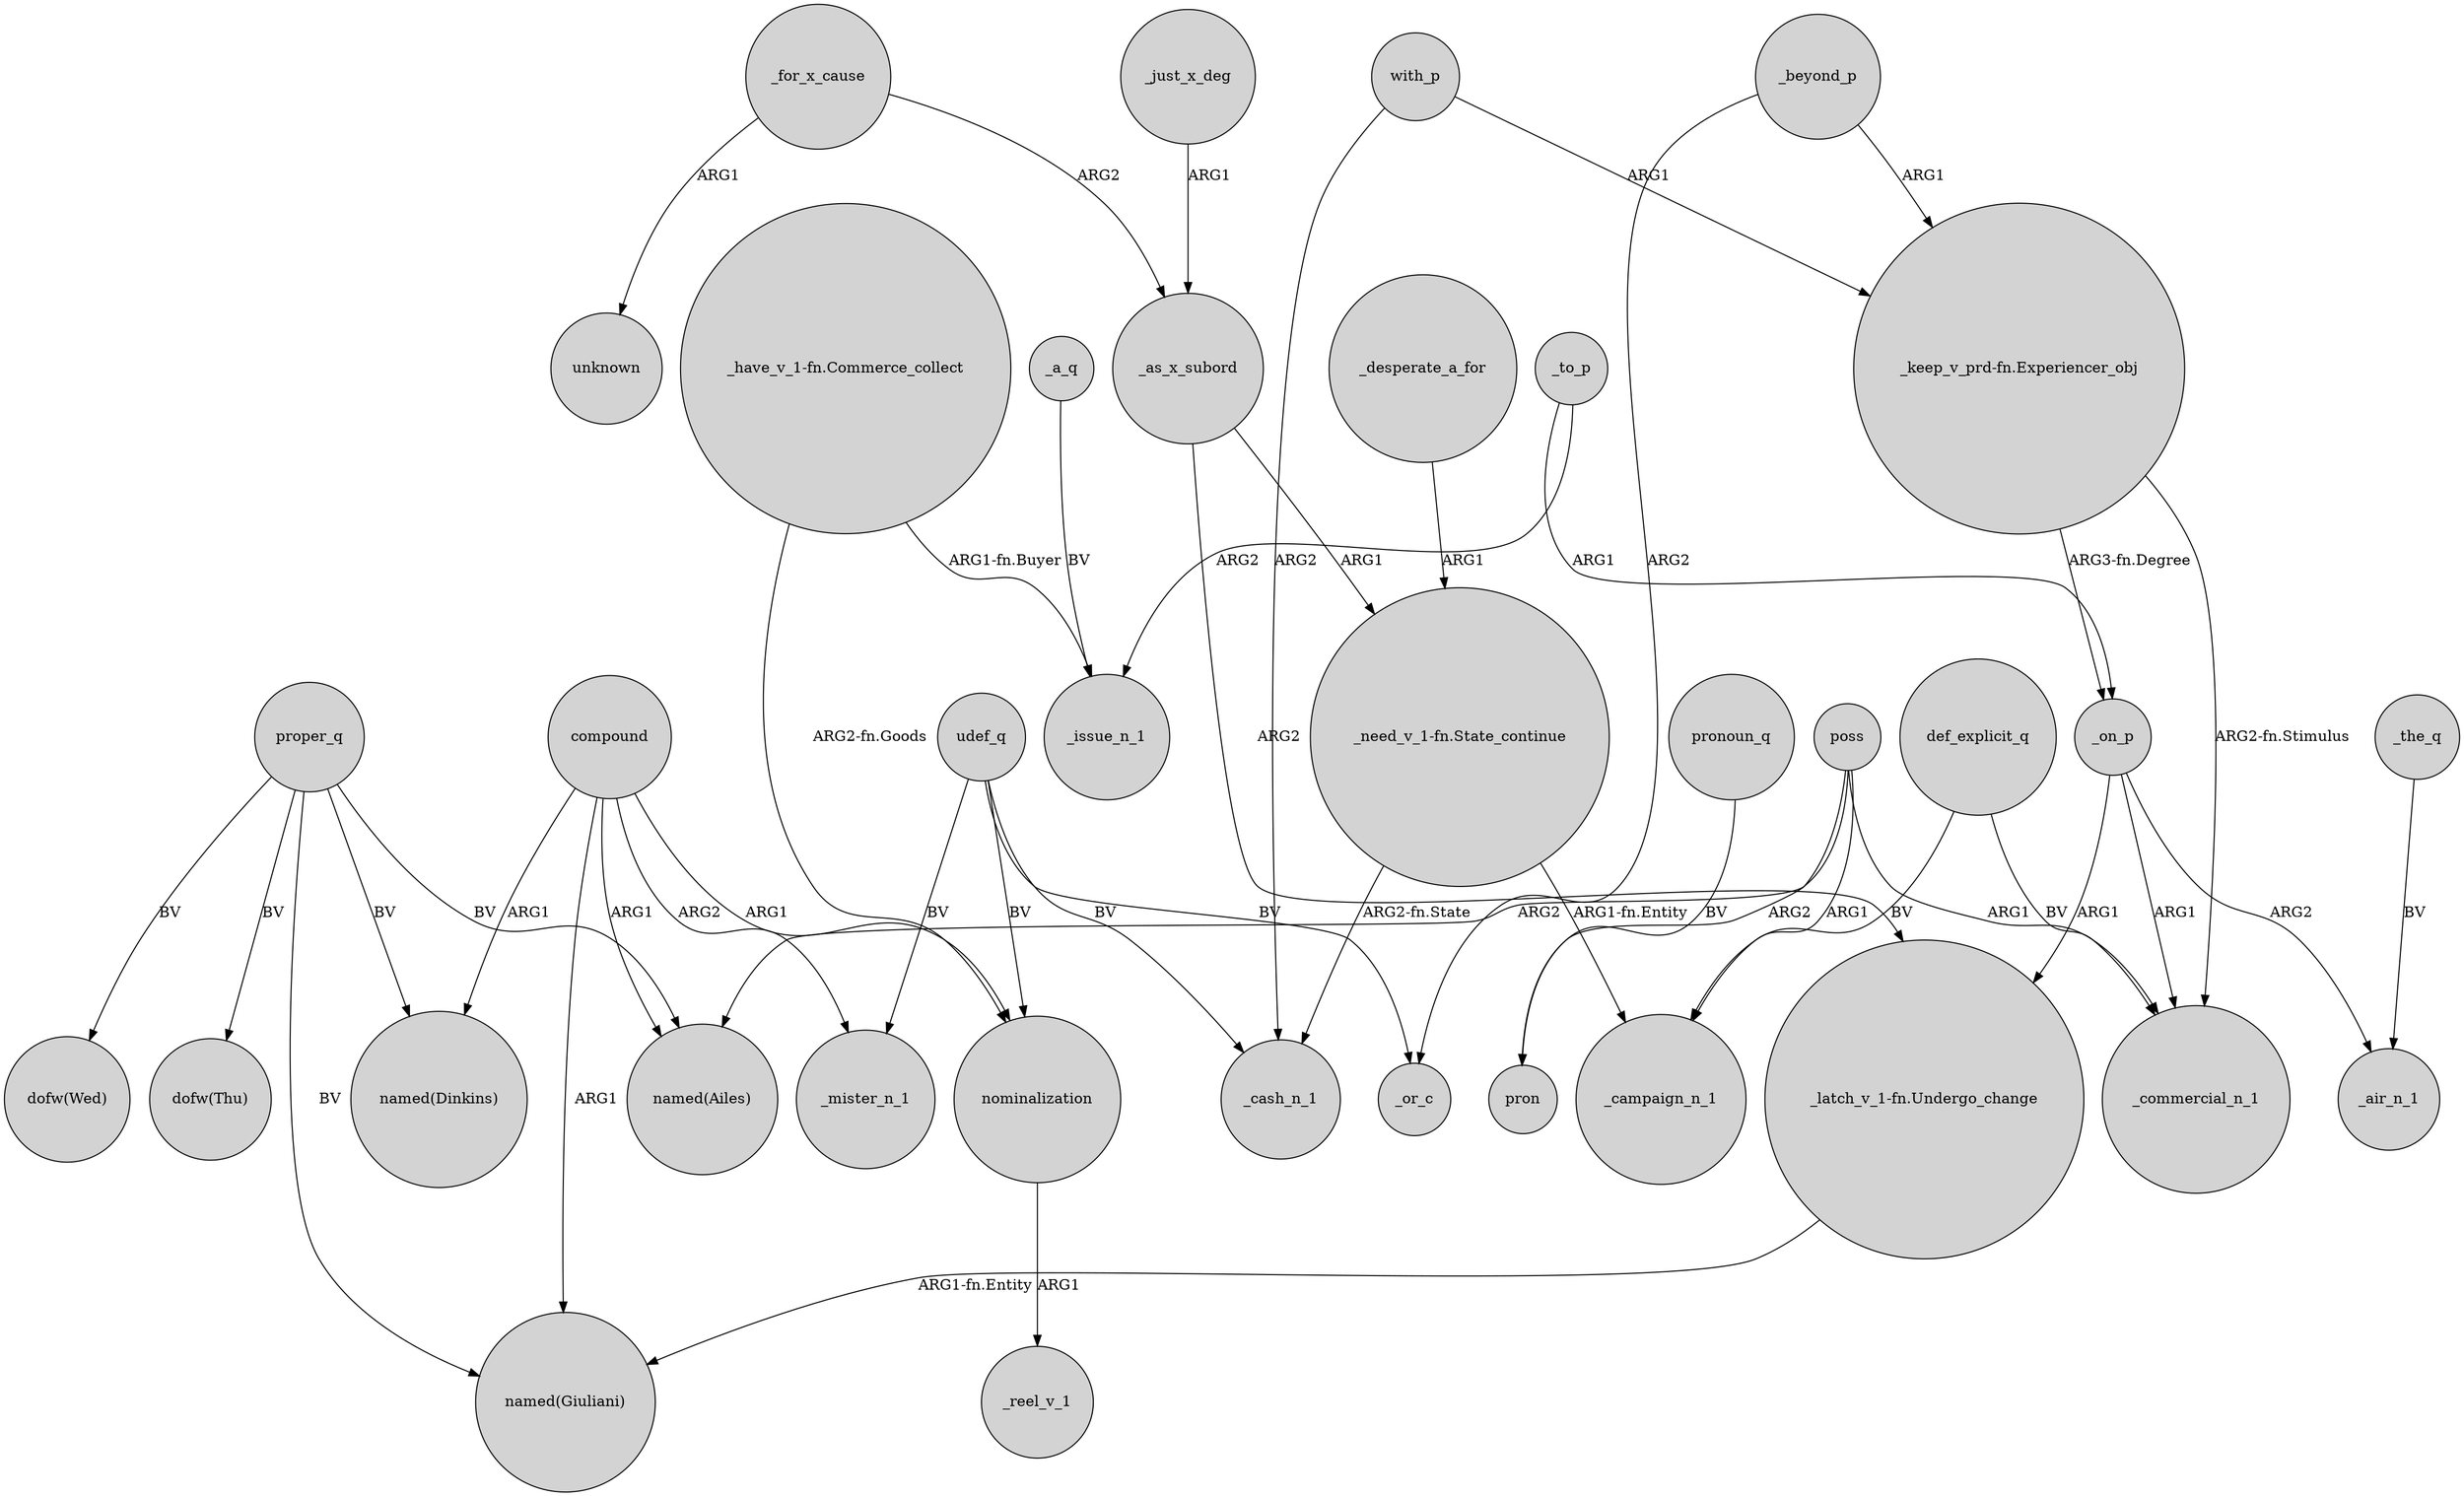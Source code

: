 digraph {
	node [shape=circle style=filled]
	compound -> "named(Giuliani)" [label=ARG1]
	_as_x_subord -> "_need_v_1-fn.State_continue" [label=ARG1]
	def_explicit_q -> _campaign_n_1 [label=BV]
	_just_x_deg -> _as_x_subord [label=ARG1]
	udef_q -> _cash_n_1 [label=BV]
	compound -> _mister_n_1 [label=ARG2]
	"_have_v_1-fn.Commerce_collect" -> nominalization [label="ARG2-fn.Goods"]
	_beyond_p -> _or_c [label=ARG2]
	proper_q -> "named(Ailes)" [label=BV]
	_as_x_subord -> "_latch_v_1-fn.Undergo_change" [label=ARG2]
	proper_q -> "named(Dinkins)" [label=BV]
	_on_p -> "_latch_v_1-fn.Undergo_change" [label=ARG1]
	udef_q -> nominalization [label=BV]
	proper_q -> "dofw(Thu)" [label=BV]
	"_keep_v_prd-fn.Experiencer_obj" -> _on_p [label="ARG3-fn.Degree"]
	poss -> _commercial_n_1 [label=ARG1]
	udef_q -> _mister_n_1 [label=BV]
	_beyond_p -> "_keep_v_prd-fn.Experiencer_obj" [label=ARG1]
	compound -> "named(Ailes)" [label=ARG1]
	udef_q -> _or_c [label=BV]
	pronoun_q -> pron [label=BV]
	compound -> nominalization [label=ARG1]
	_on_p -> _air_n_1 [label=ARG2]
	_for_x_cause -> _as_x_subord [label=ARG2]
	poss -> pron [label=ARG2]
	_desperate_a_for -> "_need_v_1-fn.State_continue" [label=ARG1]
	compound -> "named(Dinkins)" [label=ARG1]
	poss -> "named(Ailes)" [label=ARG2]
	"_need_v_1-fn.State_continue" -> _campaign_n_1 [label="ARG1-fn.Entity"]
	def_explicit_q -> _commercial_n_1 [label=BV]
	proper_q -> "dofw(Wed)" [label=BV]
	"_need_v_1-fn.State_continue" -> _cash_n_1 [label="ARG2-fn.State"]
	_for_x_cause -> unknown [label=ARG1]
	_to_p -> _on_p [label=ARG1]
	"_have_v_1-fn.Commerce_collect" -> _issue_n_1 [label="ARG1-fn.Buyer"]
	_on_p -> _commercial_n_1 [label=ARG1]
	with_p -> _cash_n_1 [label=ARG2]
	proper_q -> "named(Giuliani)" [label=BV]
	"_latch_v_1-fn.Undergo_change" -> "named(Giuliani)" [label="ARG1-fn.Entity"]
	with_p -> "_keep_v_prd-fn.Experiencer_obj" [label=ARG1]
	"_keep_v_prd-fn.Experiencer_obj" -> _commercial_n_1 [label="ARG2-fn.Stimulus"]
	_to_p -> _issue_n_1 [label=ARG2]
	poss -> _campaign_n_1 [label=ARG1]
	nominalization -> _reel_v_1 [label=ARG1]
	_the_q -> _air_n_1 [label=BV]
	_a_q -> _issue_n_1 [label=BV]
}
